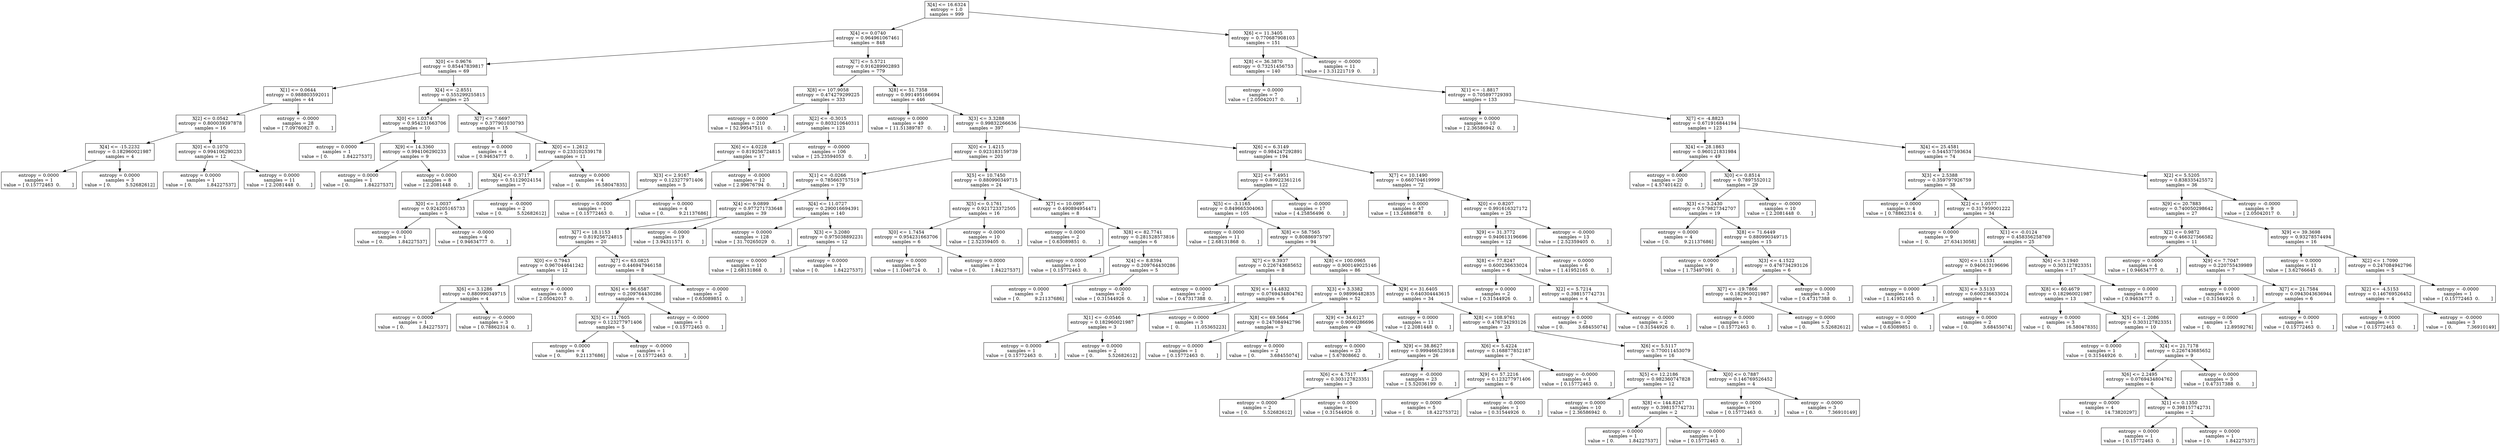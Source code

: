digraph Tree {
0 [label="X[4] <= 16.6324\nentropy = 1.0\nsamples = 999", shape="box"] ;
1 [label="X[4] <= 0.0740\nentropy = 0.964961067461\nsamples = 848", shape="box"] ;
0 -> 1 ;
2 [label="X[0] <= 0.9676\nentropy = 0.85447839817\nsamples = 69", shape="box"] ;
1 -> 2 ;
3 [label="X[1] <= 0.0644\nentropy = 0.988803592011\nsamples = 44", shape="box"] ;
2 -> 3 ;
4 [label="X[2] <= 0.0542\nentropy = 0.800039397878\nsamples = 16", shape="box"] ;
3 -> 4 ;
5 [label="X[4] <= -15.2232\nentropy = 0.182960021987\nsamples = 4", shape="box"] ;
4 -> 5 ;
6 [label="entropy = 0.0000\nsamples = 1\nvalue = [ 0.15772463  0.        ]", shape="box"] ;
5 -> 6 ;
7 [label="entropy = 0.0000\nsamples = 3\nvalue = [ 0.          5.52682612]", shape="box"] ;
5 -> 7 ;
8 [label="X[0] <= 0.1070\nentropy = 0.994106290233\nsamples = 12", shape="box"] ;
4 -> 8 ;
9 [label="entropy = 0.0000\nsamples = 1\nvalue = [ 0.          1.84227537]", shape="box"] ;
8 -> 9 ;
10 [label="entropy = 0.0000\nsamples = 11\nvalue = [ 2.2081448  0.       ]", shape="box"] ;
8 -> 10 ;
11 [label="entropy = -0.0000\nsamples = 28\nvalue = [ 7.09760827  0.        ]", shape="box"] ;
3 -> 11 ;
12 [label="X[4] <= -2.8551\nentropy = 0.555299255815\nsamples = 25", shape="box"] ;
2 -> 12 ;
13 [label="X[0] <= 1.0374\nentropy = 0.954231663706\nsamples = 10", shape="box"] ;
12 -> 13 ;
14 [label="entropy = 0.0000\nsamples = 1\nvalue = [ 0.          1.84227537]", shape="box"] ;
13 -> 14 ;
15 [label="X[9] <= 14.3360\nentropy = 0.994106290233\nsamples = 9", shape="box"] ;
13 -> 15 ;
16 [label="entropy = 0.0000\nsamples = 1\nvalue = [ 0.          1.84227537]", shape="box"] ;
15 -> 16 ;
17 [label="entropy = 0.0000\nsamples = 8\nvalue = [ 2.2081448  0.       ]", shape="box"] ;
15 -> 17 ;
18 [label="X[7] <= 7.6697\nentropy = 0.377901030793\nsamples = 15", shape="box"] ;
12 -> 18 ;
19 [label="entropy = 0.0000\nsamples = 4\nvalue = [ 0.94634777  0.        ]", shape="box"] ;
18 -> 19 ;
20 [label="X[0] <= 1.2612\nentropy = 0.233102539178\nsamples = 11", shape="box"] ;
18 -> 20 ;
21 [label="X[4] <= -0.3717\nentropy = 0.51129024154\nsamples = 7", shape="box"] ;
20 -> 21 ;
22 [label="X[0] <= 1.0037\nentropy = 0.924205165733\nsamples = 5", shape="box"] ;
21 -> 22 ;
23 [label="entropy = 0.0000\nsamples = 1\nvalue = [ 0.          1.84227537]", shape="box"] ;
22 -> 23 ;
24 [label="entropy = -0.0000\nsamples = 4\nvalue = [ 0.94634777  0.        ]", shape="box"] ;
22 -> 24 ;
25 [label="entropy = -0.0000\nsamples = 2\nvalue = [ 0.          5.52682612]", shape="box"] ;
21 -> 25 ;
26 [label="entropy = 0.0000\nsamples = 4\nvalue = [  0.          16.58047835]", shape="box"] ;
20 -> 26 ;
27 [label="X[7] <= 5.5721\nentropy = 0.916289902893\nsamples = 779", shape="box"] ;
1 -> 27 ;
28 [label="X[8] <= 107.9058\nentropy = 0.474279299225\nsamples = 333", shape="box"] ;
27 -> 28 ;
29 [label="entropy = 0.0000\nsamples = 210\nvalue = [ 52.99547511   0.        ]", shape="box"] ;
28 -> 29 ;
30 [label="X[2] <= -0.3015\nentropy = 0.803210640311\nsamples = 123", shape="box"] ;
28 -> 30 ;
31 [label="X[6] <= 4.0228\nentropy = 0.819256724815\nsamples = 17", shape="box"] ;
30 -> 31 ;
32 [label="X[3] <= 2.9167\nentropy = 0.123277971406\nsamples = 5", shape="box"] ;
31 -> 32 ;
33 [label="entropy = 0.0000\nsamples = 1\nvalue = [ 0.15772463  0.        ]", shape="box"] ;
32 -> 33 ;
34 [label="entropy = 0.0000\nsamples = 4\nvalue = [ 0.          9.21137686]", shape="box"] ;
32 -> 34 ;
35 [label="entropy = -0.0000\nsamples = 12\nvalue = [ 2.99676794  0.        ]", shape="box"] ;
31 -> 35 ;
36 [label="entropy = -0.0000\nsamples = 106\nvalue = [ 25.23594053   0.        ]", shape="box"] ;
30 -> 36 ;
37 [label="X[8] <= 51.7358\nentropy = 0.991495166694\nsamples = 446", shape="box"] ;
27 -> 37 ;
38 [label="entropy = 0.0000\nsamples = 49\nvalue = [ 11.51389787   0.        ]", shape="box"] ;
37 -> 38 ;
39 [label="X[3] <= 3.3288\nentropy = 0.99832266636\nsamples = 397", shape="box"] ;
37 -> 39 ;
40 [label="X[0] <= 1.4215\nentropy = 0.923183159739\nsamples = 203", shape="box"] ;
39 -> 40 ;
41 [label="X[1] <= -0.0266\nentropy = 0.785663757519\nsamples = 179", shape="box"] ;
40 -> 41 ;
42 [label="X[4] <= 9.0899\nentropy = 0.977271733648\nsamples = 39", shape="box"] ;
41 -> 42 ;
43 [label="X[7] <= 18.1153\nentropy = 0.819256724815\nsamples = 20", shape="box"] ;
42 -> 43 ;
44 [label="X[0] <= 0.7943\nentropy = 0.967044641242\nsamples = 12", shape="box"] ;
43 -> 44 ;
45 [label="X[6] <= 3.1286\nentropy = 0.880990349715\nsamples = 4", shape="box"] ;
44 -> 45 ;
46 [label="entropy = 0.0000\nsamples = 1\nvalue = [ 0.          1.84227537]", shape="box"] ;
45 -> 46 ;
47 [label="entropy = -0.0000\nsamples = 3\nvalue = [ 0.78862314  0.        ]", shape="box"] ;
45 -> 47 ;
48 [label="entropy = -0.0000\nsamples = 8\nvalue = [ 2.05042017  0.        ]", shape="box"] ;
44 -> 48 ;
49 [label="X[7] <= 63.0825\nentropy = 0.446947946158\nsamples = 8", shape="box"] ;
43 -> 49 ;
50 [label="X[6] <= 96.6587\nentropy = 0.209764430286\nsamples = 6", shape="box"] ;
49 -> 50 ;
51 [label="X[5] <= 11.7605\nentropy = 0.123277971406\nsamples = 5", shape="box"] ;
50 -> 51 ;
52 [label="entropy = 0.0000\nsamples = 4\nvalue = [ 0.          9.21137686]", shape="box"] ;
51 -> 52 ;
53 [label="entropy = -0.0000\nsamples = 1\nvalue = [ 0.15772463  0.        ]", shape="box"] ;
51 -> 53 ;
54 [label="entropy = -0.0000\nsamples = 1\nvalue = [ 0.15772463  0.        ]", shape="box"] ;
50 -> 54 ;
55 [label="entropy = -0.0000\nsamples = 2\nvalue = [ 0.63089851  0.        ]", shape="box"] ;
49 -> 55 ;
56 [label="entropy = -0.0000\nsamples = 19\nvalue = [ 3.94311571  0.        ]", shape="box"] ;
42 -> 56 ;
57 [label="X[4] <= 11.0727\nentropy = 0.290016694391\nsamples = 140", shape="box"] ;
41 -> 57 ;
58 [label="entropy = 0.0000\nsamples = 128\nvalue = [ 31.70265029   0.        ]", shape="box"] ;
57 -> 58 ;
59 [label="X[3] <= 3.2080\nentropy = 0.975038892231\nsamples = 12", shape="box"] ;
57 -> 59 ;
60 [label="entropy = 0.0000\nsamples = 11\nvalue = [ 2.68131868  0.        ]", shape="box"] ;
59 -> 60 ;
61 [label="entropy = 0.0000\nsamples = 1\nvalue = [ 0.          1.84227537]", shape="box"] ;
59 -> 61 ;
62 [label="X[5] <= 10.7450\nentropy = 0.880990349715\nsamples = 24", shape="box"] ;
40 -> 62 ;
63 [label="X[5] <= 0.1761\nentropy = 0.921723372505\nsamples = 16", shape="box"] ;
62 -> 63 ;
64 [label="X[0] <= 1.7454\nentropy = 0.954231663706\nsamples = 6", shape="box"] ;
63 -> 64 ;
65 [label="entropy = 0.0000\nsamples = 5\nvalue = [ 1.1040724  0.       ]", shape="box"] ;
64 -> 65 ;
66 [label="entropy = 0.0000\nsamples = 1\nvalue = [ 0.          1.84227537]", shape="box"] ;
64 -> 66 ;
67 [label="entropy = -0.0000\nsamples = 10\nvalue = [ 2.52359405  0.        ]", shape="box"] ;
63 -> 67 ;
68 [label="X[7] <= 10.0997\nentropy = 0.490894954471\nsamples = 8", shape="box"] ;
62 -> 68 ;
69 [label="entropy = 0.0000\nsamples = 2\nvalue = [ 0.63089851  0.        ]", shape="box"] ;
68 -> 69 ;
70 [label="X[8] <= 82.7741\nentropy = 0.281528573816\nsamples = 6", shape="box"] ;
68 -> 70 ;
71 [label="entropy = 0.0000\nsamples = 1\nvalue = [ 0.15772463  0.        ]", shape="box"] ;
70 -> 71 ;
72 [label="X[4] <= 8.8394\nentropy = 0.209764430286\nsamples = 5", shape="box"] ;
70 -> 72 ;
73 [label="entropy = 0.0000\nsamples = 3\nvalue = [ 0.          9.21137686]", shape="box"] ;
72 -> 73 ;
74 [label="entropy = -0.0000\nsamples = 2\nvalue = [ 0.31544926  0.        ]", shape="box"] ;
72 -> 74 ;
75 [label="X[6] <= 6.3149\nentropy = 0.984247292891\nsamples = 194", shape="box"] ;
39 -> 75 ;
76 [label="X[2] <= 7.4951\nentropy = 0.89922361216\nsamples = 122", shape="box"] ;
75 -> 76 ;
77 [label="X[5] <= -3.1165\nentropy = 0.849665304063\nsamples = 105", shape="box"] ;
76 -> 77 ;
78 [label="entropy = 0.0000\nsamples = 11\nvalue = [ 2.68131868  0.        ]", shape="box"] ;
77 -> 78 ;
79 [label="X[8] <= 58.7565\nentropy = 0.80886975797\nsamples = 94", shape="box"] ;
77 -> 79 ;
80 [label="X[7] <= 9.3937\nentropy = 0.226743685652\nsamples = 8", shape="box"] ;
79 -> 80 ;
81 [label="entropy = 0.0000\nsamples = 2\nvalue = [ 0.47317388  0.        ]", shape="box"] ;
80 -> 81 ;
82 [label="X[9] <= 14.4832\nentropy = 0.0769434804762\nsamples = 6", shape="box"] ;
80 -> 82 ;
83 [label="X[1] <= -0.0546\nentropy = 0.182960021987\nsamples = 3", shape="box"] ;
82 -> 83 ;
84 [label="entropy = 0.0000\nsamples = 1\nvalue = [ 0.15772463  0.        ]", shape="box"] ;
83 -> 84 ;
85 [label="entropy = 0.0000\nsamples = 2\nvalue = [ 0.          5.52682612]", shape="box"] ;
83 -> 85 ;
86 [label="entropy = 0.0000\nsamples = 3\nvalue = [  0.          11.05365223]", shape="box"] ;
82 -> 86 ;
87 [label="X[8] <= 100.0965\nentropy = 0.900149025146\nsamples = 86", shape="box"] ;
79 -> 87 ;
88 [label="X[3] <= 3.3382\nentropy = 0.98996482835\nsamples = 52", shape="box"] ;
87 -> 88 ;
89 [label="X[8] <= 69.5664\nentropy = 0.247084942796\nsamples = 3", shape="box"] ;
88 -> 89 ;
90 [label="entropy = 0.0000\nsamples = 1\nvalue = [ 0.15772463  0.        ]", shape="box"] ;
89 -> 90 ;
91 [label="entropy = 0.0000\nsamples = 2\nvalue = [ 0.          3.68455074]", shape="box"] ;
89 -> 91 ;
92 [label="X[9] <= 34.6127\nentropy = 0.9090286696\nsamples = 49", shape="box"] ;
88 -> 92 ;
93 [label="entropy = 0.0000\nsamples = 23\nvalue = [ 5.67808662  0.        ]", shape="box"] ;
92 -> 93 ;
94 [label="X[9] <= 38.8627\nentropy = 0.999466523918\nsamples = 26", shape="box"] ;
92 -> 94 ;
95 [label="X[6] <= 4.7517\nentropy = 0.303127823351\nsamples = 3", shape="box"] ;
94 -> 95 ;
96 [label="entropy = 0.0000\nsamples = 2\nvalue = [ 0.          5.52682612]", shape="box"] ;
95 -> 96 ;
97 [label="entropy = 0.0000\nsamples = 1\nvalue = [ 0.31544926  0.        ]", shape="box"] ;
95 -> 97 ;
98 [label="entropy = -0.0000\nsamples = 23\nvalue = [ 5.52036199  0.        ]", shape="box"] ;
94 -> 98 ;
99 [label="X[9] <= 31.6405\nentropy = 0.640304443615\nsamples = 34", shape="box"] ;
87 -> 99 ;
100 [label="entropy = 0.0000\nsamples = 11\nvalue = [ 2.2081448  0.       ]", shape="box"] ;
99 -> 100 ;
101 [label="X[8] <= 108.9761\nentropy = 0.476734293126\nsamples = 23", shape="box"] ;
99 -> 101 ;
102 [label="X[6] <= 5.4224\nentropy = 0.168877852187\nsamples = 7", shape="box"] ;
101 -> 102 ;
103 [label="X[9] <= 57.2216\nentropy = 0.123277971406\nsamples = 6", shape="box"] ;
102 -> 103 ;
104 [label="entropy = 0.0000\nsamples = 5\nvalue = [  0.          18.42275372]", shape="box"] ;
103 -> 104 ;
105 [label="entropy = -0.0000\nsamples = 1\nvalue = [ 0.31544926  0.        ]", shape="box"] ;
103 -> 105 ;
106 [label="entropy = -0.0000\nsamples = 1\nvalue = [ 0.15772463  0.        ]", shape="box"] ;
102 -> 106 ;
107 [label="X[6] <= 5.5117\nentropy = 0.770011453079\nsamples = 16", shape="box"] ;
101 -> 107 ;
108 [label="X[5] <= 12.2186\nentropy = 0.982360747828\nsamples = 12", shape="box"] ;
107 -> 108 ;
109 [label="entropy = 0.0000\nsamples = 10\nvalue = [ 2.36586942  0.        ]", shape="box"] ;
108 -> 109 ;
110 [label="X[8] <= 144.8247\nentropy = 0.398157742731\nsamples = 2", shape="box"] ;
108 -> 110 ;
111 [label="entropy = 0.0000\nsamples = 1\nvalue = [ 0.          1.84227537]", shape="box"] ;
110 -> 111 ;
112 [label="entropy = -0.0000\nsamples = 1\nvalue = [ 0.15772463  0.        ]", shape="box"] ;
110 -> 112 ;
113 [label="X[0] <= 0.7887\nentropy = 0.146769526452\nsamples = 4", shape="box"] ;
107 -> 113 ;
114 [label="entropy = 0.0000\nsamples = 1\nvalue = [ 0.15772463  0.        ]", shape="box"] ;
113 -> 114 ;
115 [label="entropy = -0.0000\nsamples = 3\nvalue = [ 0.          7.36910149]", shape="box"] ;
113 -> 115 ;
116 [label="entropy = -0.0000\nsamples = 17\nvalue = [ 4.25856496  0.        ]", shape="box"] ;
76 -> 116 ;
117 [label="X[7] <= 10.1490\nentropy = 0.660704619999\nsamples = 72", shape="box"] ;
75 -> 117 ;
118 [label="entropy = 0.0000\nsamples = 47\nvalue = [ 13.24886878   0.        ]", shape="box"] ;
117 -> 118 ;
119 [label="X[0] <= 0.8207\nentropy = 0.991616327172\nsamples = 25", shape="box"] ;
117 -> 119 ;
120 [label="X[9] <= 31.3772\nentropy = 0.940613196696\nsamples = 12", shape="box"] ;
119 -> 120 ;
121 [label="X[8] <= 77.8247\nentropy = 0.600236633024\nsamples = 6", shape="box"] ;
120 -> 121 ;
122 [label="entropy = 0.0000\nsamples = 2\nvalue = [ 0.31544926  0.        ]", shape="box"] ;
121 -> 122 ;
123 [label="X[2] <= 5.7214\nentropy = 0.398157742731\nsamples = 4", shape="box"] ;
121 -> 123 ;
124 [label="entropy = 0.0000\nsamples = 2\nvalue = [ 0.          3.68455074]", shape="box"] ;
123 -> 124 ;
125 [label="entropy = -0.0000\nsamples = 2\nvalue = [ 0.31544926  0.        ]", shape="box"] ;
123 -> 125 ;
126 [label="entropy = 0.0000\nsamples = 6\nvalue = [ 1.41952165  0.        ]", shape="box"] ;
120 -> 126 ;
127 [label="entropy = -0.0000\nsamples = 13\nvalue = [ 2.52359405  0.        ]", shape="box"] ;
119 -> 127 ;
128 [label="X[6] <= 11.3405\nentropy = 0.770687908103\nsamples = 151", shape="box"] ;
0 -> 128 ;
129 [label="X[8] <= 36.3870\nentropy = 0.73251456753\nsamples = 140", shape="box"] ;
128 -> 129 ;
130 [label="entropy = 0.0000\nsamples = 7\nvalue = [ 2.05042017  0.        ]", shape="box"] ;
129 -> 130 ;
131 [label="X[1] <= -1.8817\nentropy = 0.705897729393\nsamples = 133", shape="box"] ;
129 -> 131 ;
132 [label="entropy = 0.0000\nsamples = 10\nvalue = [ 2.36586942  0.        ]", shape="box"] ;
131 -> 132 ;
133 [label="X[7] <= -4.8823\nentropy = 0.671916844194\nsamples = 123", shape="box"] ;
131 -> 133 ;
134 [label="X[4] <= 28.1863\nentropy = 0.960121831984\nsamples = 49", shape="box"] ;
133 -> 134 ;
135 [label="entropy = 0.0000\nsamples = 20\nvalue = [ 4.57401422  0.        ]", shape="box"] ;
134 -> 135 ;
136 [label="X[0] <= 0.8514\nentropy = 0.7897552012\nsamples = 29", shape="box"] ;
134 -> 136 ;
137 [label="X[3] <= 3.2430\nentropy = 0.579827342707\nsamples = 19", shape="box"] ;
136 -> 137 ;
138 [label="entropy = 0.0000\nsamples = 4\nvalue = [ 0.          9.21137686]", shape="box"] ;
137 -> 138 ;
139 [label="X[8] <= 71.6449\nentropy = 0.880990349715\nsamples = 15", shape="box"] ;
137 -> 139 ;
140 [label="entropy = 0.0000\nsamples = 9\nvalue = [ 1.73497091  0.        ]", shape="box"] ;
139 -> 140 ;
141 [label="X[3] <= 4.1522\nentropy = 0.476734293126\nsamples = 6", shape="box"] ;
139 -> 141 ;
142 [label="X[7] <= -19.7866\nentropy = 0.182960021987\nsamples = 3", shape="box"] ;
141 -> 142 ;
143 [label="entropy = 0.0000\nsamples = 1\nvalue = [ 0.15772463  0.        ]", shape="box"] ;
142 -> 143 ;
144 [label="entropy = 0.0000\nsamples = 2\nvalue = [ 0.          5.52682612]", shape="box"] ;
142 -> 144 ;
145 [label="entropy = 0.0000\nsamples = 3\nvalue = [ 0.47317388  0.        ]", shape="box"] ;
141 -> 145 ;
146 [label="entropy = -0.0000\nsamples = 10\nvalue = [ 2.2081448  0.       ]", shape="box"] ;
136 -> 146 ;
147 [label="X[4] <= 25.4581\nentropy = 0.544537593634\nsamples = 74", shape="box"] ;
133 -> 147 ;
148 [label="X[3] <= 2.5388\nentropy = 0.359797926759\nsamples = 38", shape="box"] ;
147 -> 148 ;
149 [label="entropy = 0.0000\nsamples = 4\nvalue = [ 0.78862314  0.        ]", shape="box"] ;
148 -> 149 ;
150 [label="X[2] <= 1.0577\nentropy = 0.317959001222\nsamples = 34", shape="box"] ;
148 -> 150 ;
151 [label="entropy = 0.0000\nsamples = 9\nvalue = [  0.          27.63413058]", shape="box"] ;
150 -> 151 ;
152 [label="X[1] <= -0.0124\nentropy = 0.458356258769\nsamples = 25", shape="box"] ;
150 -> 152 ;
153 [label="X[0] <= 1.1531\nentropy = 0.940613196696\nsamples = 8", shape="box"] ;
152 -> 153 ;
154 [label="entropy = 0.0000\nsamples = 4\nvalue = [ 1.41952165  0.        ]", shape="box"] ;
153 -> 154 ;
155 [label="X[3] <= 3.5133\nentropy = 0.600236633024\nsamples = 4", shape="box"] ;
153 -> 155 ;
156 [label="entropy = 0.0000\nsamples = 2\nvalue = [ 0.63089851  0.        ]", shape="box"] ;
155 -> 156 ;
157 [label="entropy = 0.0000\nsamples = 2\nvalue = [ 0.          3.68455074]", shape="box"] ;
155 -> 157 ;
158 [label="X[6] <= 3.1940\nentropy = 0.303127823351\nsamples = 17", shape="box"] ;
152 -> 158 ;
159 [label="X[8] <= 60.4679\nentropy = 0.182960021987\nsamples = 13", shape="box"] ;
158 -> 159 ;
160 [label="entropy = 0.0000\nsamples = 3\nvalue = [  0.          16.58047835]", shape="box"] ;
159 -> 160 ;
161 [label="X[5] <= -1.2086\nentropy = 0.303127823351\nsamples = 10", shape="box"] ;
159 -> 161 ;
162 [label="entropy = 0.0000\nsamples = 1\nvalue = [ 0.31544926  0.        ]", shape="box"] ;
161 -> 162 ;
163 [label="X[4] <= 21.7178\nentropy = 0.226743685652\nsamples = 9", shape="box"] ;
161 -> 163 ;
164 [label="X[6] <= 2.2495\nentropy = 0.0769434804762\nsamples = 6", shape="box"] ;
163 -> 164 ;
165 [label="entropy = 0.0000\nsamples = 4\nvalue = [  0.          14.73820297]", shape="box"] ;
164 -> 165 ;
166 [label="X[1] <= 0.1350\nentropy = 0.398157742731\nsamples = 2", shape="box"] ;
164 -> 166 ;
167 [label="entropy = 0.0000\nsamples = 1\nvalue = [ 0.15772463  0.        ]", shape="box"] ;
166 -> 167 ;
168 [label="entropy = 0.0000\nsamples = 1\nvalue = [ 0.          1.84227537]", shape="box"] ;
166 -> 168 ;
169 [label="entropy = 0.0000\nsamples = 3\nvalue = [ 0.47317388  0.        ]", shape="box"] ;
163 -> 169 ;
170 [label="entropy = 0.0000\nsamples = 4\nvalue = [ 0.94634777  0.        ]", shape="box"] ;
158 -> 170 ;
171 [label="X[2] <= 5.5205\nentropy = 0.838335425572\nsamples = 36", shape="box"] ;
147 -> 171 ;
172 [label="X[9] <= 20.7883\nentropy = 0.740050298642\nsamples = 27", shape="box"] ;
171 -> 172 ;
173 [label="X[2] <= 0.9872\nentropy = 0.466327566582\nsamples = 11", shape="box"] ;
172 -> 173 ;
174 [label="entropy = 0.0000\nsamples = 4\nvalue = [ 0.94634777  0.        ]", shape="box"] ;
173 -> 174 ;
175 [label="X[9] <= 7.7047\nentropy = 0.220755439989\nsamples = 7", shape="box"] ;
173 -> 175 ;
176 [label="entropy = 0.0000\nsamples = 1\nvalue = [ 0.31544926  0.        ]", shape="box"] ;
175 -> 176 ;
177 [label="X[7] <= 21.7584\nentropy = 0.0943043636944\nsamples = 6", shape="box"] ;
175 -> 177 ;
178 [label="entropy = 0.0000\nsamples = 5\nvalue = [  0.         12.8959276]", shape="box"] ;
177 -> 178 ;
179 [label="entropy = 0.0000\nsamples = 1\nvalue = [ 0.15772463  0.        ]", shape="box"] ;
177 -> 179 ;
180 [label="X[9] <= 39.3698\nentropy = 0.93278574494\nsamples = 16", shape="box"] ;
172 -> 180 ;
181 [label="entropy = 0.0000\nsamples = 11\nvalue = [ 3.62766645  0.        ]", shape="box"] ;
180 -> 181 ;
182 [label="X[2] <= 1.7090\nentropy = 0.247084942796\nsamples = 5", shape="box"] ;
180 -> 182 ;
183 [label="X[2] <= -4.5153\nentropy = 0.146769526452\nsamples = 4", shape="box"] ;
182 -> 183 ;
184 [label="entropy = 0.0000\nsamples = 1\nvalue = [ 0.15772463  0.        ]", shape="box"] ;
183 -> 184 ;
185 [label="entropy = -0.0000\nsamples = 3\nvalue = [ 0.          7.36910149]", shape="box"] ;
183 -> 185 ;
186 [label="entropy = -0.0000\nsamples = 1\nvalue = [ 0.15772463  0.        ]", shape="box"] ;
182 -> 186 ;
187 [label="entropy = -0.0000\nsamples = 9\nvalue = [ 2.05042017  0.        ]", shape="box"] ;
171 -> 187 ;
188 [label="entropy = -0.0000\nsamples = 11\nvalue = [ 3.31221719  0.        ]", shape="box"] ;
128 -> 188 ;
}